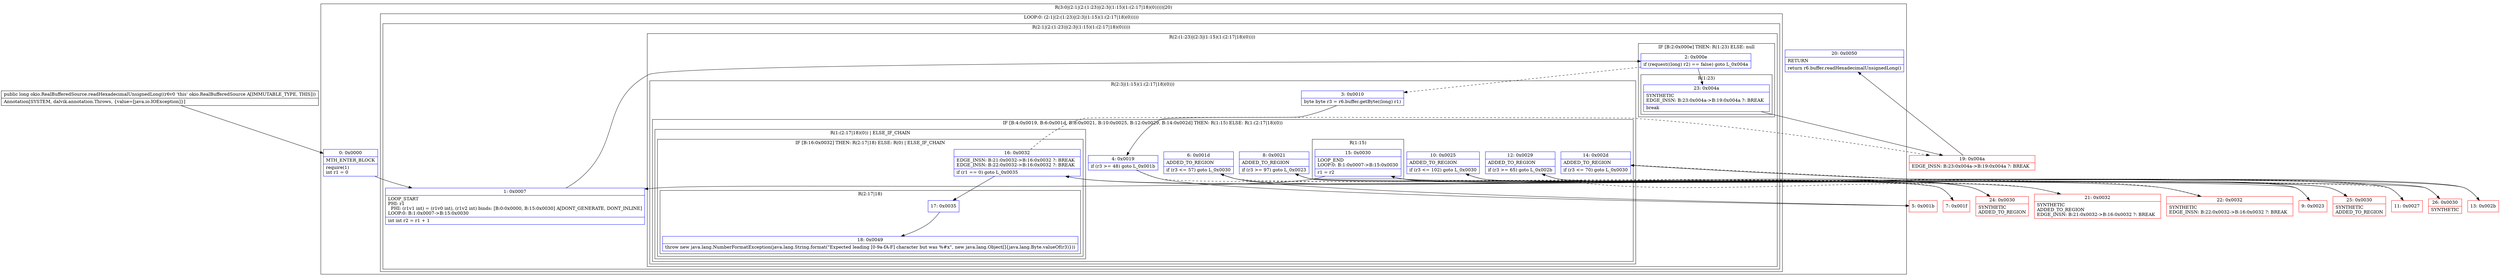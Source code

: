 digraph "CFG forokio.RealBufferedSource.readHexadecimalUnsignedLong()J" {
subgraph cluster_Region_1112766434 {
label = "R(3:0|(2:1|(2:(1:23)|(2:3|(1:15)(1:(2:17|18)(0)))))|20)";
node [shape=record,color=blue];
Node_0 [shape=record,label="{0\:\ 0x0000|MTH_ENTER_BLOCK\l|require(1)\lint r1 = 0\l}"];
subgraph cluster_LoopRegion_404144435 {
label = "LOOP:0: (2:1|(2:(1:23)|(2:3|(1:15)(1:(2:17|18)(0)))))";
node [shape=record,color=blue];
subgraph cluster_Region_702836380 {
label = "R(2:1|(2:(1:23)|(2:3|(1:15)(1:(2:17|18)(0)))))";
node [shape=record,color=blue];
Node_1 [shape=record,label="{1\:\ 0x0007|LOOP_START\lPHI: r1 \l  PHI: (r1v1 int) = (r1v0 int), (r1v2 int) binds: [B:0:0x0000, B:15:0x0030] A[DONT_GENERATE, DONT_INLINE]\lLOOP:0: B:1:0x0007\-\>B:15:0x0030\l|int int r2 = r1 + 1\l}"];
subgraph cluster_Region_157679845 {
label = "R(2:(1:23)|(2:3|(1:15)(1:(2:17|18)(0))))";
node [shape=record,color=blue];
subgraph cluster_IfRegion_1006567064 {
label = "IF [B:2:0x000e] THEN: R(1:23) ELSE: null";
node [shape=record,color=blue];
Node_2 [shape=record,label="{2\:\ 0x000e|if (request((long) r2) == false) goto L_0x004a\l}"];
subgraph cluster_Region_646323615 {
label = "R(1:23)";
node [shape=record,color=blue];
Node_23 [shape=record,label="{23\:\ 0x004a|SYNTHETIC\lEDGE_INSN: B:23:0x004a\-\>B:19:0x004a ?: BREAK  \l|break\l}"];
}
}
subgraph cluster_Region_815244742 {
label = "R(2:3|(1:15)(1:(2:17|18)(0)))";
node [shape=record,color=blue];
Node_3 [shape=record,label="{3\:\ 0x0010|byte byte r3 = r6.buffer.getByte((long) r1)\l}"];
subgraph cluster_IfRegion_828696565 {
label = "IF [B:4:0x0019, B:6:0x001d, B:8:0x0021, B:10:0x0025, B:12:0x0029, B:14:0x002d] THEN: R(1:15) ELSE: R(1:(2:17|18)(0))";
node [shape=record,color=blue];
Node_4 [shape=record,label="{4\:\ 0x0019|if (r3 \>= 48) goto L_0x001b\l}"];
Node_6 [shape=record,label="{6\:\ 0x001d|ADDED_TO_REGION\l|if (r3 \<= 57) goto L_0x0030\l}"];
Node_8 [shape=record,label="{8\:\ 0x0021|ADDED_TO_REGION\l|if (r3 \>= 97) goto L_0x0023\l}"];
Node_10 [shape=record,label="{10\:\ 0x0025|ADDED_TO_REGION\l|if (r3 \<= 102) goto L_0x0030\l}"];
Node_12 [shape=record,label="{12\:\ 0x0029|ADDED_TO_REGION\l|if (r3 \>= 65) goto L_0x002b\l}"];
Node_14 [shape=record,label="{14\:\ 0x002d|ADDED_TO_REGION\l|if (r3 \<= 70) goto L_0x0030\l}"];
subgraph cluster_Region_1780942136 {
label = "R(1:15)";
node [shape=record,color=blue];
Node_15 [shape=record,label="{15\:\ 0x0030|LOOP_END\lLOOP:0: B:1:0x0007\-\>B:15:0x0030\l|r1 = r2\l}"];
}
subgraph cluster_Region_2116480990 {
label = "R(1:(2:17|18)(0)) | ELSE_IF_CHAIN\l";
node [shape=record,color=blue];
subgraph cluster_IfRegion_1772238929 {
label = "IF [B:16:0x0032] THEN: R(2:17|18) ELSE: R(0) | ELSE_IF_CHAIN\l";
node [shape=record,color=blue];
Node_16 [shape=record,label="{16\:\ 0x0032|EDGE_INSN: B:21:0x0032\-\>B:16:0x0032 ?: BREAK  \lEDGE_INSN: B:22:0x0032\-\>B:16:0x0032 ?: BREAK  \l|if (r1 == 0) goto L_0x0035\l}"];
subgraph cluster_Region_1020317066 {
label = "R(2:17|18)";
node [shape=record,color=blue];
Node_17 [shape=record,label="{17\:\ 0x0035}"];
Node_18 [shape=record,label="{18\:\ 0x0049|throw new java.lang.NumberFormatException(java.lang.String.format(\"Expected leading [0\-9a\-fA\-F] character but was %#x\", new java.lang.Object[]\{java.lang.Byte.valueOf(r3)\}))\l}"];
}
subgraph cluster_Region_1352119920 {
label = "R(0)";
node [shape=record,color=blue];
}
}
}
}
}
}
}
}
Node_20 [shape=record,label="{20\:\ 0x0050|RETURN\l|return r6.buffer.readHexadecimalUnsignedLong()\l}"];
}
Node_5 [shape=record,color=red,label="{5\:\ 0x001b}"];
Node_7 [shape=record,color=red,label="{7\:\ 0x001f}"];
Node_9 [shape=record,color=red,label="{9\:\ 0x0023}"];
Node_11 [shape=record,color=red,label="{11\:\ 0x0027}"];
Node_13 [shape=record,color=red,label="{13\:\ 0x002b}"];
Node_19 [shape=record,color=red,label="{19\:\ 0x004a|EDGE_INSN: B:23:0x004a\-\>B:19:0x004a ?: BREAK  \l}"];
Node_21 [shape=record,color=red,label="{21\:\ 0x0032|SYNTHETIC\lADDED_TO_REGION\lEDGE_INSN: B:21:0x0032\-\>B:16:0x0032 ?: BREAK  \l}"];
Node_22 [shape=record,color=red,label="{22\:\ 0x0032|SYNTHETIC\lEDGE_INSN: B:22:0x0032\-\>B:16:0x0032 ?: BREAK  \l}"];
Node_24 [shape=record,color=red,label="{24\:\ 0x0030|SYNTHETIC\lADDED_TO_REGION\l}"];
Node_25 [shape=record,color=red,label="{25\:\ 0x0030|SYNTHETIC\lADDED_TO_REGION\l}"];
Node_26 [shape=record,color=red,label="{26\:\ 0x0030|SYNTHETIC\l}"];
MethodNode[shape=record,label="{public long okio.RealBufferedSource.readHexadecimalUnsignedLong((r6v0 'this' okio.RealBufferedSource A[IMMUTABLE_TYPE, THIS]))  | Annotation[SYSTEM, dalvik.annotation.Throws, \{value=[java.io.IOException]\}]\l}"];
MethodNode -> Node_0;
Node_0 -> Node_1;
Node_1 -> Node_2;
Node_2 -> Node_3[style=dashed];
Node_2 -> Node_23;
Node_23 -> Node_19;
Node_3 -> Node_4;
Node_4 -> Node_5;
Node_4 -> Node_7[style=dashed];
Node_6 -> Node_7[style=dashed];
Node_6 -> Node_24;
Node_8 -> Node_9;
Node_8 -> Node_11[style=dashed];
Node_10 -> Node_11[style=dashed];
Node_10 -> Node_25;
Node_12 -> Node_13;
Node_12 -> Node_21[style=dashed];
Node_14 -> Node_22[style=dashed];
Node_14 -> Node_26;
Node_15 -> Node_1;
Node_16 -> Node_17;
Node_16 -> Node_19[style=dashed];
Node_17 -> Node_18;
Node_5 -> Node_6;
Node_7 -> Node_8;
Node_9 -> Node_10;
Node_11 -> Node_12;
Node_13 -> Node_14;
Node_19 -> Node_20;
Node_21 -> Node_16;
Node_22 -> Node_16;
Node_24 -> Node_15;
Node_25 -> Node_15;
Node_26 -> Node_15;
}

